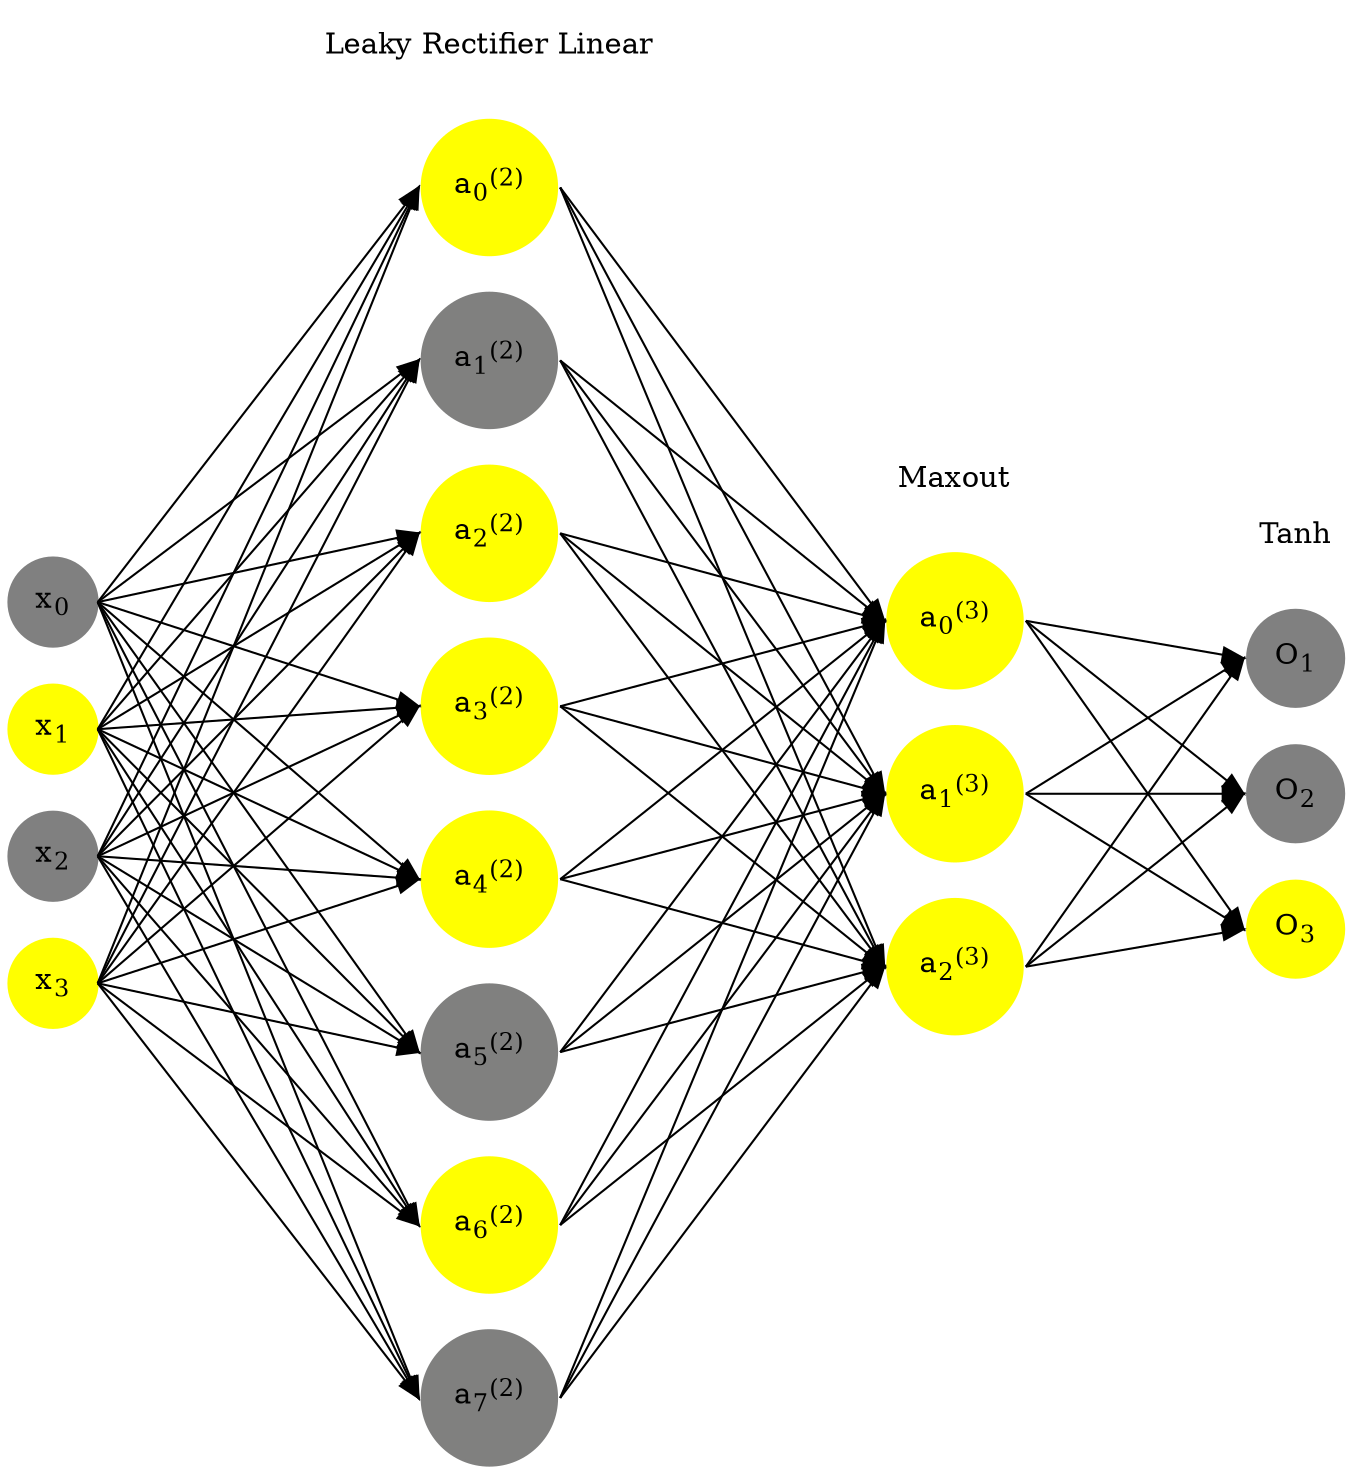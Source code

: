digraph G {
	rankdir = LR;
	splines=false;
	edge[style=invis];
	ranksep= 1.4;
	{
	node [shape=circle, color="0.1667, 0.0, 0.5", style=filled, fillcolor="0.1667, 0.0, 0.5"];
	x0 [label=<x<sub>0</sub>>];
	}
	{
	node [shape=circle, color="0.1667, 1.0, 1.0", style=filled, fillcolor="0.1667, 1.0, 1.0"];
	x1 [label=<x<sub>1</sub>>];
	}
	{
	node [shape=circle, color="0.1667, 0.0, 0.5", style=filled, fillcolor="0.1667, 0.0, 0.5"];
	x2 [label=<x<sub>2</sub>>];
	}
	{
	node [shape=circle, color="0.1667, 1.0, 1.0", style=filled, fillcolor="0.1667, 1.0, 1.0"];
	x3 [label=<x<sub>3</sub>>];
	}
	{
	node [shape=circle, color="0.1667, 3.462029, 2.231015", style=filled, fillcolor="0.1667, 3.462029, 2.231015"];
	a02 [label=<a<sub>0</sub><sup>(2)</sup>>];
	}
	{
	node [shape=circle, color="0.1667, 0.004851, 0.502425", style=filled, fillcolor="0.1667, 0.004851, 0.502425"];
	a12 [label=<a<sub>1</sub><sup>(2)</sup>>];
	}
	{
	node [shape=circle, color="0.1667, 5.561457, 3.280728", style=filled, fillcolor="0.1667, 5.561457, 3.280728"];
	a22 [label=<a<sub>2</sub><sup>(2)</sup>>];
	}
	{
	node [shape=circle, color="0.1667, 8.584501, 4.792251", style=filled, fillcolor="0.1667, 8.584501, 4.792251"];
	a32 [label=<a<sub>3</sub><sup>(2)</sup>>];
	}
	{
	node [shape=circle, color="0.1667, 4.113856, 2.556928", style=filled, fillcolor="0.1667, 4.113856, 2.556928"];
	a42 [label=<a<sub>4</sub><sup>(2)</sup>>];
	}
	{
	node [shape=circle, color="0.1667, 0.004031, 0.502016", style=filled, fillcolor="0.1667, 0.004031, 0.502016"];
	a52 [label=<a<sub>5</sub><sup>(2)</sup>>];
	}
	{
	node [shape=circle, color="0.1667, 7.843233, 4.421616", style=filled, fillcolor="0.1667, 7.843233, 4.421616"];
	a62 [label=<a<sub>6</sub><sup>(2)</sup>>];
	}
	{
	node [shape=circle, color="0.1667, 0.000330, 0.500165", style=filled, fillcolor="0.1667, 0.000330, 0.500165"];
	a72 [label=<a<sub>7</sub><sup>(2)</sup>>];
	}
	{
	node [shape=circle, color="0.1667, 1.645179, 1.322589", style=filled, fillcolor="0.1667, 1.645179, 1.322589"];
	a03 [label=<a<sub>0</sub><sup>(3)</sup>>];
	}
	{
	node [shape=circle, color="0.1667, 1.645179, 1.322589", style=filled, fillcolor="0.1667, 1.645179, 1.322589"];
	a13 [label=<a<sub>1</sub><sup>(3)</sup>>];
	}
	{
	node [shape=circle, color="0.1667, 1.645179, 1.322589", style=filled, fillcolor="0.1667, 1.645179, 1.322589"];
	a23 [label=<a<sub>2</sub><sup>(3)</sup>>];
	}
	{
	node [shape=circle, color="0.1667, 0.0, 0.5", style=filled, fillcolor="0.1667, 0.0, 0.5"];
	O1 [label=<O<sub>1</sub>>];
	}
	{
	node [shape=circle, color="0.1667, 0.0, 0.5", style=filled, fillcolor="0.1667, 0.0, 0.5"];
	O2 [label=<O<sub>2</sub>>];
	}
	{
	node [shape=circle, color="0.1667, 1.0, 1.0", style=filled, fillcolor="0.1667, 1.0, 1.0"];
	O3 [label=<O<sub>3</sub>>];
	}
	{
	rank=same;
	x0->x1->x2->x3;
	}
	{
	rank=same;
	a02->a12->a22->a32->a42->a52->a62->a72;
	}
	{
	rank=same;
	a03->a13->a23;
	}
	{
	rank=same;
	O1->O2->O3;
	}
	l1 [shape=plaintext,label="Leaky Rectifier Linear"];
	l1->a02;
	{rank=same; l1;a02};
	l2 [shape=plaintext,label="Maxout"];
	l2->a03;
	{rank=same; l2;a03};
	l3 [shape=plaintext,label="Tanh"];
	l3->O1;
	{rank=same; l3;O1};
edge[style=solid, tailport=e, headport=w];
	{x0;x1;x2;x3} -> {a02;a12;a22;a32;a42;a52;a62;a72};
	{a02;a12;a22;a32;a42;a52;a62;a72} -> {a03;a13;a23};
	{a03;a13;a23} -> {O1,O2,O3};
}
